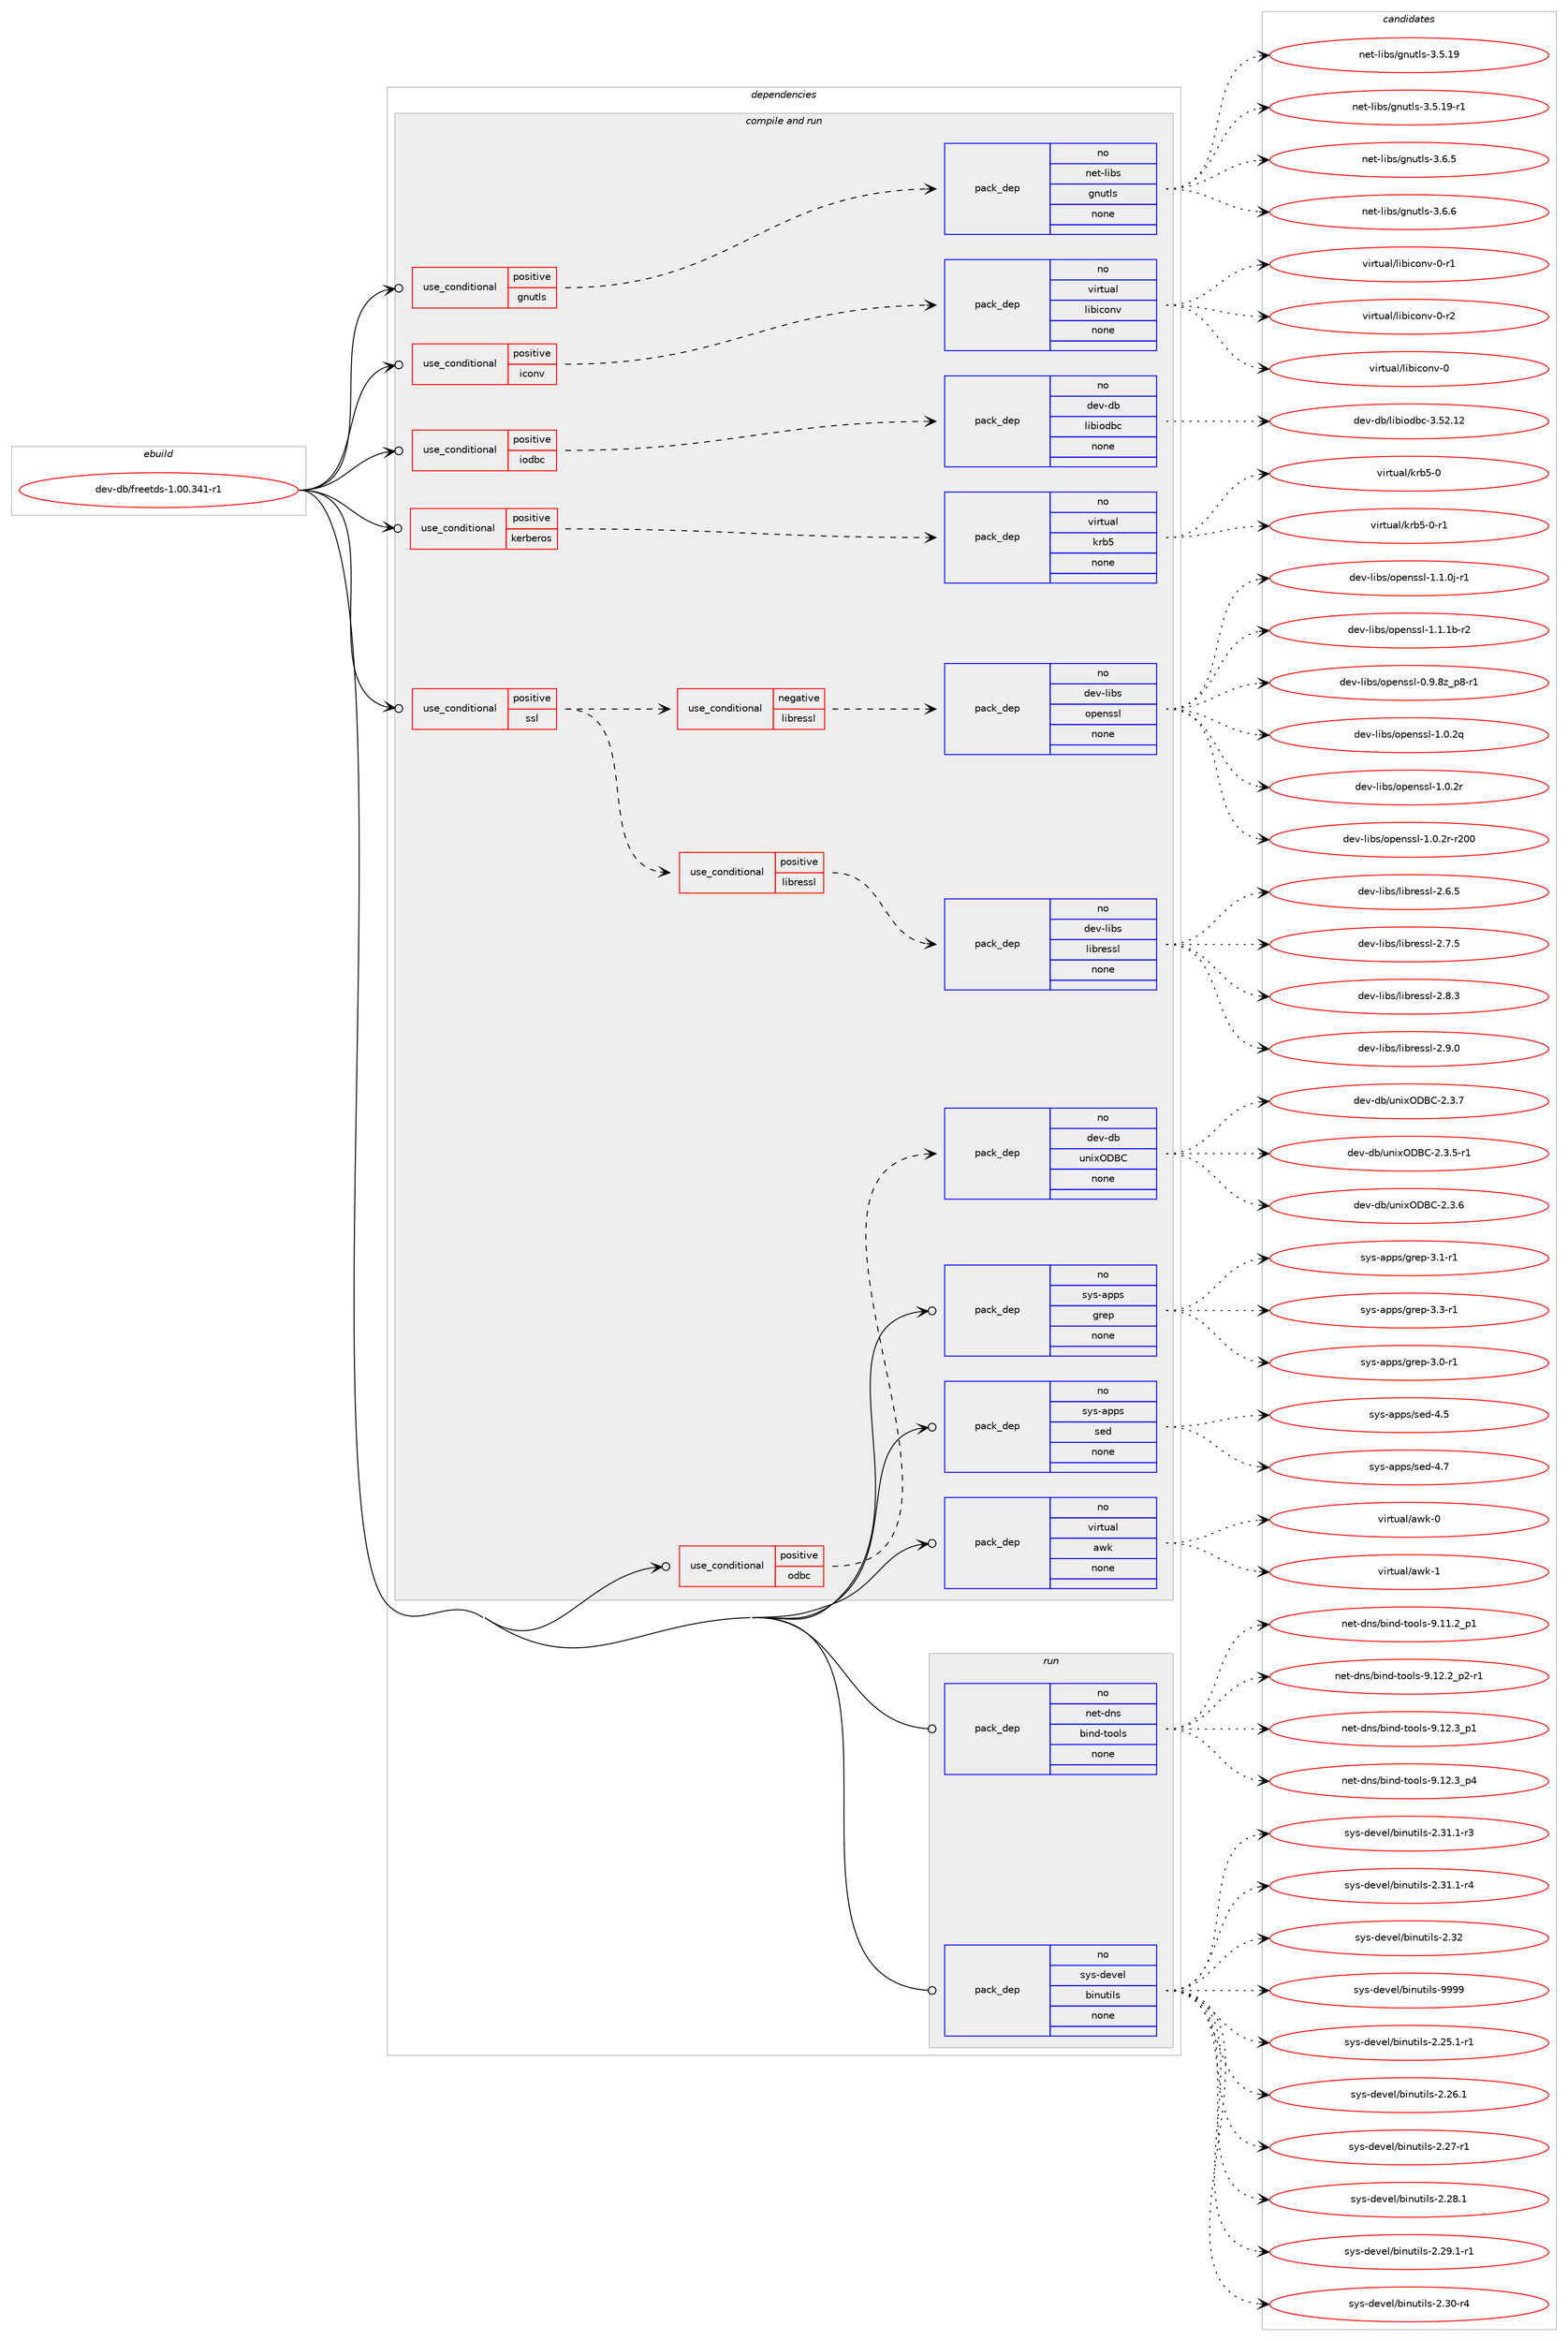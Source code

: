 digraph prolog {

# *************
# Graph options
# *************

newrank=true;
concentrate=true;
compound=true;
graph [rankdir=LR,fontname=Helvetica,fontsize=10,ranksep=1.5];#, ranksep=2.5, nodesep=0.2];
edge  [arrowhead=vee];
node  [fontname=Helvetica,fontsize=10];

# **********
# The ebuild
# **********

subgraph cluster_leftcol {
color=gray;
rank=same;
label=<<i>ebuild</i>>;
id [label="dev-db/freetds-1.00.341-r1", color=red, width=4, href="../dev-db/freetds-1.00.341-r1.svg"];
}

# ****************
# The dependencies
# ****************

subgraph cluster_midcol {
color=gray;
label=<<i>dependencies</i>>;
subgraph cluster_compile {
fillcolor="#eeeeee";
style=filled;
label=<<i>compile</i>>;
}
subgraph cluster_compileandrun {
fillcolor="#eeeeee";
style=filled;
label=<<i>compile and run</i>>;
subgraph cond356650 {
dependency1318051 [label=<<TABLE BORDER="0" CELLBORDER="1" CELLSPACING="0" CELLPADDING="4"><TR><TD ROWSPAN="3" CELLPADDING="10">use_conditional</TD></TR><TR><TD>positive</TD></TR><TR><TD>gnutls</TD></TR></TABLE>>, shape=none, color=red];
subgraph pack940504 {
dependency1318052 [label=<<TABLE BORDER="0" CELLBORDER="1" CELLSPACING="0" CELLPADDING="4" WIDTH="220"><TR><TD ROWSPAN="6" CELLPADDING="30">pack_dep</TD></TR><TR><TD WIDTH="110">no</TD></TR><TR><TD>net-libs</TD></TR><TR><TD>gnutls</TD></TR><TR><TD>none</TD></TR><TR><TD></TD></TR></TABLE>>, shape=none, color=blue];
}
dependency1318051:e -> dependency1318052:w [weight=20,style="dashed",arrowhead="vee"];
}
id:e -> dependency1318051:w [weight=20,style="solid",arrowhead="odotvee"];
subgraph cond356651 {
dependency1318053 [label=<<TABLE BORDER="0" CELLBORDER="1" CELLSPACING="0" CELLPADDING="4"><TR><TD ROWSPAN="3" CELLPADDING="10">use_conditional</TD></TR><TR><TD>positive</TD></TR><TR><TD>iconv</TD></TR></TABLE>>, shape=none, color=red];
subgraph pack940505 {
dependency1318054 [label=<<TABLE BORDER="0" CELLBORDER="1" CELLSPACING="0" CELLPADDING="4" WIDTH="220"><TR><TD ROWSPAN="6" CELLPADDING="30">pack_dep</TD></TR><TR><TD WIDTH="110">no</TD></TR><TR><TD>virtual</TD></TR><TR><TD>libiconv</TD></TR><TR><TD>none</TD></TR><TR><TD></TD></TR></TABLE>>, shape=none, color=blue];
}
dependency1318053:e -> dependency1318054:w [weight=20,style="dashed",arrowhead="vee"];
}
id:e -> dependency1318053:w [weight=20,style="solid",arrowhead="odotvee"];
subgraph cond356652 {
dependency1318055 [label=<<TABLE BORDER="0" CELLBORDER="1" CELLSPACING="0" CELLPADDING="4"><TR><TD ROWSPAN="3" CELLPADDING="10">use_conditional</TD></TR><TR><TD>positive</TD></TR><TR><TD>iodbc</TD></TR></TABLE>>, shape=none, color=red];
subgraph pack940506 {
dependency1318056 [label=<<TABLE BORDER="0" CELLBORDER="1" CELLSPACING="0" CELLPADDING="4" WIDTH="220"><TR><TD ROWSPAN="6" CELLPADDING="30">pack_dep</TD></TR><TR><TD WIDTH="110">no</TD></TR><TR><TD>dev-db</TD></TR><TR><TD>libiodbc</TD></TR><TR><TD>none</TD></TR><TR><TD></TD></TR></TABLE>>, shape=none, color=blue];
}
dependency1318055:e -> dependency1318056:w [weight=20,style="dashed",arrowhead="vee"];
}
id:e -> dependency1318055:w [weight=20,style="solid",arrowhead="odotvee"];
subgraph cond356653 {
dependency1318057 [label=<<TABLE BORDER="0" CELLBORDER="1" CELLSPACING="0" CELLPADDING="4"><TR><TD ROWSPAN="3" CELLPADDING="10">use_conditional</TD></TR><TR><TD>positive</TD></TR><TR><TD>kerberos</TD></TR></TABLE>>, shape=none, color=red];
subgraph pack940507 {
dependency1318058 [label=<<TABLE BORDER="0" CELLBORDER="1" CELLSPACING="0" CELLPADDING="4" WIDTH="220"><TR><TD ROWSPAN="6" CELLPADDING="30">pack_dep</TD></TR><TR><TD WIDTH="110">no</TD></TR><TR><TD>virtual</TD></TR><TR><TD>krb5</TD></TR><TR><TD>none</TD></TR><TR><TD></TD></TR></TABLE>>, shape=none, color=blue];
}
dependency1318057:e -> dependency1318058:w [weight=20,style="dashed",arrowhead="vee"];
}
id:e -> dependency1318057:w [weight=20,style="solid",arrowhead="odotvee"];
subgraph cond356654 {
dependency1318059 [label=<<TABLE BORDER="0" CELLBORDER="1" CELLSPACING="0" CELLPADDING="4"><TR><TD ROWSPAN="3" CELLPADDING="10">use_conditional</TD></TR><TR><TD>positive</TD></TR><TR><TD>odbc</TD></TR></TABLE>>, shape=none, color=red];
subgraph pack940508 {
dependency1318060 [label=<<TABLE BORDER="0" CELLBORDER="1" CELLSPACING="0" CELLPADDING="4" WIDTH="220"><TR><TD ROWSPAN="6" CELLPADDING="30">pack_dep</TD></TR><TR><TD WIDTH="110">no</TD></TR><TR><TD>dev-db</TD></TR><TR><TD>unixODBC</TD></TR><TR><TD>none</TD></TR><TR><TD></TD></TR></TABLE>>, shape=none, color=blue];
}
dependency1318059:e -> dependency1318060:w [weight=20,style="dashed",arrowhead="vee"];
}
id:e -> dependency1318059:w [weight=20,style="solid",arrowhead="odotvee"];
subgraph cond356655 {
dependency1318061 [label=<<TABLE BORDER="0" CELLBORDER="1" CELLSPACING="0" CELLPADDING="4"><TR><TD ROWSPAN="3" CELLPADDING="10">use_conditional</TD></TR><TR><TD>positive</TD></TR><TR><TD>ssl</TD></TR></TABLE>>, shape=none, color=red];
subgraph cond356656 {
dependency1318062 [label=<<TABLE BORDER="0" CELLBORDER="1" CELLSPACING="0" CELLPADDING="4"><TR><TD ROWSPAN="3" CELLPADDING="10">use_conditional</TD></TR><TR><TD>negative</TD></TR><TR><TD>libressl</TD></TR></TABLE>>, shape=none, color=red];
subgraph pack940509 {
dependency1318063 [label=<<TABLE BORDER="0" CELLBORDER="1" CELLSPACING="0" CELLPADDING="4" WIDTH="220"><TR><TD ROWSPAN="6" CELLPADDING="30">pack_dep</TD></TR><TR><TD WIDTH="110">no</TD></TR><TR><TD>dev-libs</TD></TR><TR><TD>openssl</TD></TR><TR><TD>none</TD></TR><TR><TD></TD></TR></TABLE>>, shape=none, color=blue];
}
dependency1318062:e -> dependency1318063:w [weight=20,style="dashed",arrowhead="vee"];
}
dependency1318061:e -> dependency1318062:w [weight=20,style="dashed",arrowhead="vee"];
subgraph cond356657 {
dependency1318064 [label=<<TABLE BORDER="0" CELLBORDER="1" CELLSPACING="0" CELLPADDING="4"><TR><TD ROWSPAN="3" CELLPADDING="10">use_conditional</TD></TR><TR><TD>positive</TD></TR><TR><TD>libressl</TD></TR></TABLE>>, shape=none, color=red];
subgraph pack940510 {
dependency1318065 [label=<<TABLE BORDER="0" CELLBORDER="1" CELLSPACING="0" CELLPADDING="4" WIDTH="220"><TR><TD ROWSPAN="6" CELLPADDING="30">pack_dep</TD></TR><TR><TD WIDTH="110">no</TD></TR><TR><TD>dev-libs</TD></TR><TR><TD>libressl</TD></TR><TR><TD>none</TD></TR><TR><TD></TD></TR></TABLE>>, shape=none, color=blue];
}
dependency1318064:e -> dependency1318065:w [weight=20,style="dashed",arrowhead="vee"];
}
dependency1318061:e -> dependency1318064:w [weight=20,style="dashed",arrowhead="vee"];
}
id:e -> dependency1318061:w [weight=20,style="solid",arrowhead="odotvee"];
subgraph pack940511 {
dependency1318066 [label=<<TABLE BORDER="0" CELLBORDER="1" CELLSPACING="0" CELLPADDING="4" WIDTH="220"><TR><TD ROWSPAN="6" CELLPADDING="30">pack_dep</TD></TR><TR><TD WIDTH="110">no</TD></TR><TR><TD>sys-apps</TD></TR><TR><TD>grep</TD></TR><TR><TD>none</TD></TR><TR><TD></TD></TR></TABLE>>, shape=none, color=blue];
}
id:e -> dependency1318066:w [weight=20,style="solid",arrowhead="odotvee"];
subgraph pack940512 {
dependency1318067 [label=<<TABLE BORDER="0" CELLBORDER="1" CELLSPACING="0" CELLPADDING="4" WIDTH="220"><TR><TD ROWSPAN="6" CELLPADDING="30">pack_dep</TD></TR><TR><TD WIDTH="110">no</TD></TR><TR><TD>sys-apps</TD></TR><TR><TD>sed</TD></TR><TR><TD>none</TD></TR><TR><TD></TD></TR></TABLE>>, shape=none, color=blue];
}
id:e -> dependency1318067:w [weight=20,style="solid",arrowhead="odotvee"];
subgraph pack940513 {
dependency1318068 [label=<<TABLE BORDER="0" CELLBORDER="1" CELLSPACING="0" CELLPADDING="4" WIDTH="220"><TR><TD ROWSPAN="6" CELLPADDING="30">pack_dep</TD></TR><TR><TD WIDTH="110">no</TD></TR><TR><TD>virtual</TD></TR><TR><TD>awk</TD></TR><TR><TD>none</TD></TR><TR><TD></TD></TR></TABLE>>, shape=none, color=blue];
}
id:e -> dependency1318068:w [weight=20,style="solid",arrowhead="odotvee"];
}
subgraph cluster_run {
fillcolor="#eeeeee";
style=filled;
label=<<i>run</i>>;
subgraph pack940514 {
dependency1318069 [label=<<TABLE BORDER="0" CELLBORDER="1" CELLSPACING="0" CELLPADDING="4" WIDTH="220"><TR><TD ROWSPAN="6" CELLPADDING="30">pack_dep</TD></TR><TR><TD WIDTH="110">no</TD></TR><TR><TD>net-dns</TD></TR><TR><TD>bind-tools</TD></TR><TR><TD>none</TD></TR><TR><TD></TD></TR></TABLE>>, shape=none, color=blue];
}
id:e -> dependency1318069:w [weight=20,style="solid",arrowhead="odot"];
subgraph pack940515 {
dependency1318070 [label=<<TABLE BORDER="0" CELLBORDER="1" CELLSPACING="0" CELLPADDING="4" WIDTH="220"><TR><TD ROWSPAN="6" CELLPADDING="30">pack_dep</TD></TR><TR><TD WIDTH="110">no</TD></TR><TR><TD>sys-devel</TD></TR><TR><TD>binutils</TD></TR><TR><TD>none</TD></TR><TR><TD></TD></TR></TABLE>>, shape=none, color=blue];
}
id:e -> dependency1318070:w [weight=20,style="solid",arrowhead="odot"];
}
}

# **************
# The candidates
# **************

subgraph cluster_choices {
rank=same;
color=gray;
label=<<i>candidates</i>>;

subgraph choice940504 {
color=black;
nodesep=1;
choice11010111645108105981154710311011711610811545514653464957 [label="net-libs/gnutls-3.5.19", color=red, width=4,href="../net-libs/gnutls-3.5.19.svg"];
choice110101116451081059811547103110117116108115455146534649574511449 [label="net-libs/gnutls-3.5.19-r1", color=red, width=4,href="../net-libs/gnutls-3.5.19-r1.svg"];
choice110101116451081059811547103110117116108115455146544653 [label="net-libs/gnutls-3.6.5", color=red, width=4,href="../net-libs/gnutls-3.6.5.svg"];
choice110101116451081059811547103110117116108115455146544654 [label="net-libs/gnutls-3.6.6", color=red, width=4,href="../net-libs/gnutls-3.6.6.svg"];
dependency1318052:e -> choice11010111645108105981154710311011711610811545514653464957:w [style=dotted,weight="100"];
dependency1318052:e -> choice110101116451081059811547103110117116108115455146534649574511449:w [style=dotted,weight="100"];
dependency1318052:e -> choice110101116451081059811547103110117116108115455146544653:w [style=dotted,weight="100"];
dependency1318052:e -> choice110101116451081059811547103110117116108115455146544654:w [style=dotted,weight="100"];
}
subgraph choice940505 {
color=black;
nodesep=1;
choice118105114116117971084710810598105991111101184548 [label="virtual/libiconv-0", color=red, width=4,href="../virtual/libiconv-0.svg"];
choice1181051141161179710847108105981059911111011845484511449 [label="virtual/libiconv-0-r1", color=red, width=4,href="../virtual/libiconv-0-r1.svg"];
choice1181051141161179710847108105981059911111011845484511450 [label="virtual/libiconv-0-r2", color=red, width=4,href="../virtual/libiconv-0-r2.svg"];
dependency1318054:e -> choice118105114116117971084710810598105991111101184548:w [style=dotted,weight="100"];
dependency1318054:e -> choice1181051141161179710847108105981059911111011845484511449:w [style=dotted,weight="100"];
dependency1318054:e -> choice1181051141161179710847108105981059911111011845484511450:w [style=dotted,weight="100"];
}
subgraph choice940506 {
color=black;
nodesep=1;
choice1001011184510098471081059810511110098994551465350464950 [label="dev-db/libiodbc-3.52.12", color=red, width=4,href="../dev-db/libiodbc-3.52.12.svg"];
dependency1318056:e -> choice1001011184510098471081059810511110098994551465350464950:w [style=dotted,weight="100"];
}
subgraph choice940507 {
color=black;
nodesep=1;
choice118105114116117971084710711498534548 [label="virtual/krb5-0", color=red, width=4,href="../virtual/krb5-0.svg"];
choice1181051141161179710847107114985345484511449 [label="virtual/krb5-0-r1", color=red, width=4,href="../virtual/krb5-0-r1.svg"];
dependency1318058:e -> choice118105114116117971084710711498534548:w [style=dotted,weight="100"];
dependency1318058:e -> choice1181051141161179710847107114985345484511449:w [style=dotted,weight="100"];
}
subgraph choice940508 {
color=black;
nodesep=1;
choice100101118451009847117110105120796866674550465146534511449 [label="dev-db/unixODBC-2.3.5-r1", color=red, width=4,href="../dev-db/unixODBC-2.3.5-r1.svg"];
choice10010111845100984711711010512079686667455046514654 [label="dev-db/unixODBC-2.3.6", color=red, width=4,href="../dev-db/unixODBC-2.3.6.svg"];
choice10010111845100984711711010512079686667455046514655 [label="dev-db/unixODBC-2.3.7", color=red, width=4,href="../dev-db/unixODBC-2.3.7.svg"];
dependency1318060:e -> choice100101118451009847117110105120796866674550465146534511449:w [style=dotted,weight="100"];
dependency1318060:e -> choice10010111845100984711711010512079686667455046514654:w [style=dotted,weight="100"];
dependency1318060:e -> choice10010111845100984711711010512079686667455046514655:w [style=dotted,weight="100"];
}
subgraph choice940509 {
color=black;
nodesep=1;
choice10010111845108105981154711111210111011511510845484657465612295112564511449 [label="dev-libs/openssl-0.9.8z_p8-r1", color=red, width=4,href="../dev-libs/openssl-0.9.8z_p8-r1.svg"];
choice100101118451081059811547111112101110115115108454946484650113 [label="dev-libs/openssl-1.0.2q", color=red, width=4,href="../dev-libs/openssl-1.0.2q.svg"];
choice100101118451081059811547111112101110115115108454946484650114 [label="dev-libs/openssl-1.0.2r", color=red, width=4,href="../dev-libs/openssl-1.0.2r.svg"];
choice10010111845108105981154711111210111011511510845494648465011445114504848 [label="dev-libs/openssl-1.0.2r-r200", color=red, width=4,href="../dev-libs/openssl-1.0.2r-r200.svg"];
choice1001011184510810598115471111121011101151151084549464946481064511449 [label="dev-libs/openssl-1.1.0j-r1", color=red, width=4,href="../dev-libs/openssl-1.1.0j-r1.svg"];
choice100101118451081059811547111112101110115115108454946494649984511450 [label="dev-libs/openssl-1.1.1b-r2", color=red, width=4,href="../dev-libs/openssl-1.1.1b-r2.svg"];
dependency1318063:e -> choice10010111845108105981154711111210111011511510845484657465612295112564511449:w [style=dotted,weight="100"];
dependency1318063:e -> choice100101118451081059811547111112101110115115108454946484650113:w [style=dotted,weight="100"];
dependency1318063:e -> choice100101118451081059811547111112101110115115108454946484650114:w [style=dotted,weight="100"];
dependency1318063:e -> choice10010111845108105981154711111210111011511510845494648465011445114504848:w [style=dotted,weight="100"];
dependency1318063:e -> choice1001011184510810598115471111121011101151151084549464946481064511449:w [style=dotted,weight="100"];
dependency1318063:e -> choice100101118451081059811547111112101110115115108454946494649984511450:w [style=dotted,weight="100"];
}
subgraph choice940510 {
color=black;
nodesep=1;
choice10010111845108105981154710810598114101115115108455046544653 [label="dev-libs/libressl-2.6.5", color=red, width=4,href="../dev-libs/libressl-2.6.5.svg"];
choice10010111845108105981154710810598114101115115108455046554653 [label="dev-libs/libressl-2.7.5", color=red, width=4,href="../dev-libs/libressl-2.7.5.svg"];
choice10010111845108105981154710810598114101115115108455046564651 [label="dev-libs/libressl-2.8.3", color=red, width=4,href="../dev-libs/libressl-2.8.3.svg"];
choice10010111845108105981154710810598114101115115108455046574648 [label="dev-libs/libressl-2.9.0", color=red, width=4,href="../dev-libs/libressl-2.9.0.svg"];
dependency1318065:e -> choice10010111845108105981154710810598114101115115108455046544653:w [style=dotted,weight="100"];
dependency1318065:e -> choice10010111845108105981154710810598114101115115108455046554653:w [style=dotted,weight="100"];
dependency1318065:e -> choice10010111845108105981154710810598114101115115108455046564651:w [style=dotted,weight="100"];
dependency1318065:e -> choice10010111845108105981154710810598114101115115108455046574648:w [style=dotted,weight="100"];
}
subgraph choice940511 {
color=black;
nodesep=1;
choice115121115459711211211547103114101112455146484511449 [label="sys-apps/grep-3.0-r1", color=red, width=4,href="../sys-apps/grep-3.0-r1.svg"];
choice115121115459711211211547103114101112455146494511449 [label="sys-apps/grep-3.1-r1", color=red, width=4,href="../sys-apps/grep-3.1-r1.svg"];
choice115121115459711211211547103114101112455146514511449 [label="sys-apps/grep-3.3-r1", color=red, width=4,href="../sys-apps/grep-3.3-r1.svg"];
dependency1318066:e -> choice115121115459711211211547103114101112455146484511449:w [style=dotted,weight="100"];
dependency1318066:e -> choice115121115459711211211547103114101112455146494511449:w [style=dotted,weight="100"];
dependency1318066:e -> choice115121115459711211211547103114101112455146514511449:w [style=dotted,weight="100"];
}
subgraph choice940512 {
color=black;
nodesep=1;
choice11512111545971121121154711510110045524653 [label="sys-apps/sed-4.5", color=red, width=4,href="../sys-apps/sed-4.5.svg"];
choice11512111545971121121154711510110045524655 [label="sys-apps/sed-4.7", color=red, width=4,href="../sys-apps/sed-4.7.svg"];
dependency1318067:e -> choice11512111545971121121154711510110045524653:w [style=dotted,weight="100"];
dependency1318067:e -> choice11512111545971121121154711510110045524655:w [style=dotted,weight="100"];
}
subgraph choice940513 {
color=black;
nodesep=1;
choice1181051141161179710847971191074548 [label="virtual/awk-0", color=red, width=4,href="../virtual/awk-0.svg"];
choice1181051141161179710847971191074549 [label="virtual/awk-1", color=red, width=4,href="../virtual/awk-1.svg"];
dependency1318068:e -> choice1181051141161179710847971191074548:w [style=dotted,weight="100"];
dependency1318068:e -> choice1181051141161179710847971191074549:w [style=dotted,weight="100"];
}
subgraph choice940514 {
color=black;
nodesep=1;
choice11010111645100110115479810511010045116111111108115455746494946509511249 [label="net-dns/bind-tools-9.11.2_p1", color=red, width=4,href="../net-dns/bind-tools-9.11.2_p1.svg"];
choice110101116451001101154798105110100451161111111081154557464950465095112504511449 [label="net-dns/bind-tools-9.12.2_p2-r1", color=red, width=4,href="../net-dns/bind-tools-9.12.2_p2-r1.svg"];
choice11010111645100110115479810511010045116111111108115455746495046519511249 [label="net-dns/bind-tools-9.12.3_p1", color=red, width=4,href="../net-dns/bind-tools-9.12.3_p1.svg"];
choice11010111645100110115479810511010045116111111108115455746495046519511252 [label="net-dns/bind-tools-9.12.3_p4", color=red, width=4,href="../net-dns/bind-tools-9.12.3_p4.svg"];
dependency1318069:e -> choice11010111645100110115479810511010045116111111108115455746494946509511249:w [style=dotted,weight="100"];
dependency1318069:e -> choice110101116451001101154798105110100451161111111081154557464950465095112504511449:w [style=dotted,weight="100"];
dependency1318069:e -> choice11010111645100110115479810511010045116111111108115455746495046519511249:w [style=dotted,weight="100"];
dependency1318069:e -> choice11010111645100110115479810511010045116111111108115455746495046519511252:w [style=dotted,weight="100"];
}
subgraph choice940515 {
color=black;
nodesep=1;
choice115121115451001011181011084798105110117116105108115455046505346494511449 [label="sys-devel/binutils-2.25.1-r1", color=red, width=4,href="../sys-devel/binutils-2.25.1-r1.svg"];
choice11512111545100101118101108479810511011711610510811545504650544649 [label="sys-devel/binutils-2.26.1", color=red, width=4,href="../sys-devel/binutils-2.26.1.svg"];
choice11512111545100101118101108479810511011711610510811545504650554511449 [label="sys-devel/binutils-2.27-r1", color=red, width=4,href="../sys-devel/binutils-2.27-r1.svg"];
choice11512111545100101118101108479810511011711610510811545504650564649 [label="sys-devel/binutils-2.28.1", color=red, width=4,href="../sys-devel/binutils-2.28.1.svg"];
choice115121115451001011181011084798105110117116105108115455046505746494511449 [label="sys-devel/binutils-2.29.1-r1", color=red, width=4,href="../sys-devel/binutils-2.29.1-r1.svg"];
choice11512111545100101118101108479810511011711610510811545504651484511452 [label="sys-devel/binutils-2.30-r4", color=red, width=4,href="../sys-devel/binutils-2.30-r4.svg"];
choice115121115451001011181011084798105110117116105108115455046514946494511451 [label="sys-devel/binutils-2.31.1-r3", color=red, width=4,href="../sys-devel/binutils-2.31.1-r3.svg"];
choice115121115451001011181011084798105110117116105108115455046514946494511452 [label="sys-devel/binutils-2.31.1-r4", color=red, width=4,href="../sys-devel/binutils-2.31.1-r4.svg"];
choice1151211154510010111810110847981051101171161051081154550465150 [label="sys-devel/binutils-2.32", color=red, width=4,href="../sys-devel/binutils-2.32.svg"];
choice1151211154510010111810110847981051101171161051081154557575757 [label="sys-devel/binutils-9999", color=red, width=4,href="../sys-devel/binutils-9999.svg"];
dependency1318070:e -> choice115121115451001011181011084798105110117116105108115455046505346494511449:w [style=dotted,weight="100"];
dependency1318070:e -> choice11512111545100101118101108479810511011711610510811545504650544649:w [style=dotted,weight="100"];
dependency1318070:e -> choice11512111545100101118101108479810511011711610510811545504650554511449:w [style=dotted,weight="100"];
dependency1318070:e -> choice11512111545100101118101108479810511011711610510811545504650564649:w [style=dotted,weight="100"];
dependency1318070:e -> choice115121115451001011181011084798105110117116105108115455046505746494511449:w [style=dotted,weight="100"];
dependency1318070:e -> choice11512111545100101118101108479810511011711610510811545504651484511452:w [style=dotted,weight="100"];
dependency1318070:e -> choice115121115451001011181011084798105110117116105108115455046514946494511451:w [style=dotted,weight="100"];
dependency1318070:e -> choice115121115451001011181011084798105110117116105108115455046514946494511452:w [style=dotted,weight="100"];
dependency1318070:e -> choice1151211154510010111810110847981051101171161051081154550465150:w [style=dotted,weight="100"];
dependency1318070:e -> choice1151211154510010111810110847981051101171161051081154557575757:w [style=dotted,weight="100"];
}
}

}
